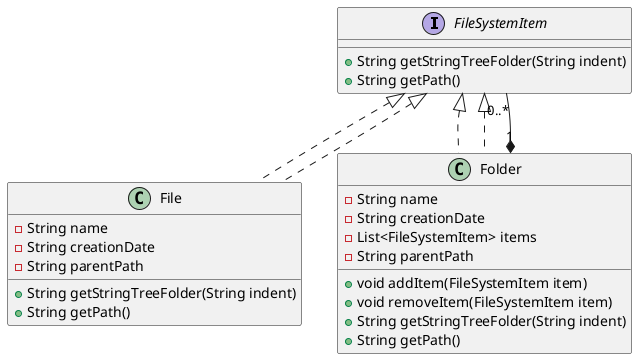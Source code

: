 @startuml
'https://plantuml.com/class-diagram

interface FileSystemItem {
    + String getStringTreeFolder(String indent)
    + String getPath()
}

class File implements FileSystemItem {
    - String name
    - String creationDate
    - String parentPath
    + String getStringTreeFolder(String indent)
    + String getPath()
}

class Folder implements FileSystemItem {
    - String name
    - String creationDate
    - List<FileSystemItem> items
    - String parentPath
    + void addItem(FileSystemItem item)
    + void removeItem(FileSystemItem item)
    + String getStringTreeFolder(String indent)
    + String getPath()
}

FileSystemItem <|.. File
FileSystemItem <|.. Folder
Folder "1" *-- "0..*" FileSystemItem

@enduml